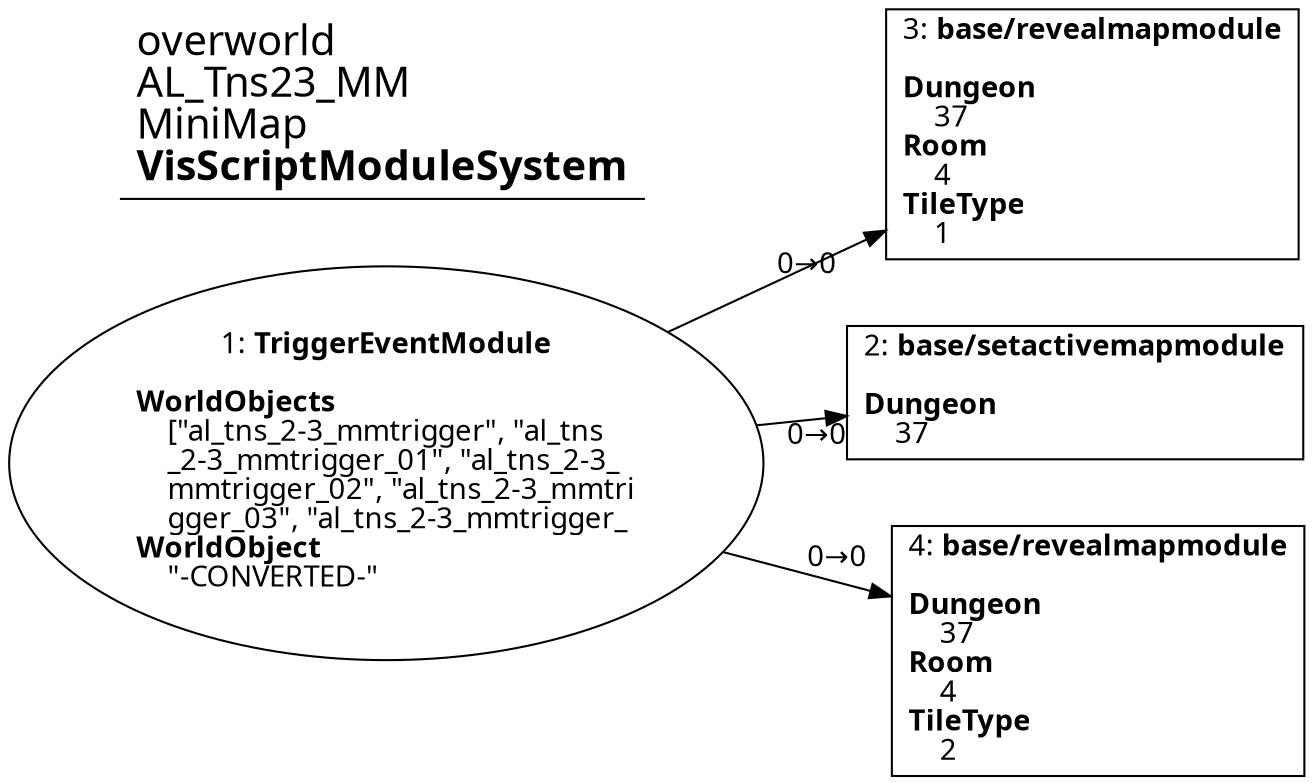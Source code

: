 digraph {
    layout = fdp;
    overlap = prism;
    sep = "+16";
    splines = spline;

    node [ shape = box ];

    graph [ fontname = "Segoe UI" ];
    node [ fontname = "Segoe UI" ];
    edge [ fontname = "Segoe UI" ];

    1 [ label = <1: <b>TriggerEventModule</b><br/><br/><b>WorldObjects</b><br align="left"/>    [&quot;al_tns_2-3_mmtrigger&quot;, &quot;al_tns<br align="left"/>    _2-3_mmtrigger_01&quot;, &quot;al_tns_2-3_<br align="left"/>    mmtrigger_02&quot;, &quot;al_tns_2-3_mmtri<br align="left"/>    gger_03&quot;, &quot;al_tns_2-3_mmtrigger_<br align="left"/><b>WorldObject</b><br align="left"/>    &quot;-CONVERTED-&quot;<br align="left"/>> ];
    1 [ shape = oval ]
    1 [ pos = "0.21900001,-0.32000002!" ];
    1 -> 2 [ label = "0→0" ];
    1 -> 4 [ label = "0→0" ];
    1 -> 3 [ label = "0→0" ];

    2 [ label = <2: <b>base/setactivemapmodule</b><br/><br/><b>Dungeon</b><br align="left"/>    37<br align="left"/>> ];
    2 [ pos = "0.512,-0.32000002!" ];

    3 [ label = <3: <b>base/revealmapmodule</b><br/><br/><b>Dungeon</b><br align="left"/>    37<br align="left"/><b>Room</b><br align="left"/>    4<br align="left"/><b>TileType</b><br align="left"/>    1<br align="left"/>> ];
    3 [ pos = "0.518,-0.23!" ];

    4 [ label = <4: <b>base/revealmapmodule</b><br/><br/><b>Dungeon</b><br align="left"/>    37<br align="left"/><b>Room</b><br align="left"/>    4<br align="left"/><b>TileType</b><br align="left"/>    2<br align="left"/>> ];
    4 [ pos = "0.52000004,-0.41000003!" ];

    title [ pos = "0.21800001,-0.22900002!" ];
    title [ shape = underline ];
    title [ label = <<font point-size="20">overworld<br align="left"/>AL_Tns23_MM<br align="left"/>MiniMap<br align="left"/><b>VisScriptModuleSystem</b><br align="left"/></font>> ];
}
